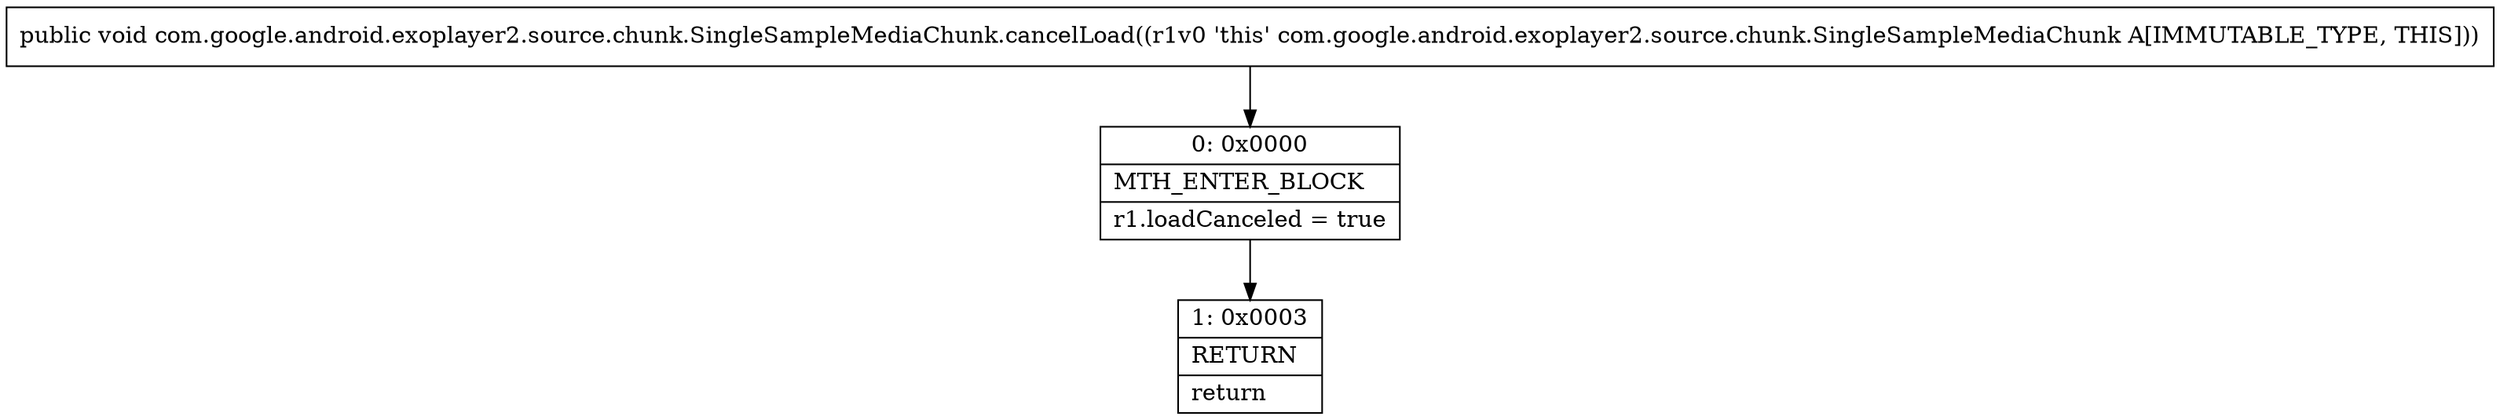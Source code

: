 digraph "CFG forcom.google.android.exoplayer2.source.chunk.SingleSampleMediaChunk.cancelLoad()V" {
Node_0 [shape=record,label="{0\:\ 0x0000|MTH_ENTER_BLOCK\l|r1.loadCanceled = true\l}"];
Node_1 [shape=record,label="{1\:\ 0x0003|RETURN\l|return\l}"];
MethodNode[shape=record,label="{public void com.google.android.exoplayer2.source.chunk.SingleSampleMediaChunk.cancelLoad((r1v0 'this' com.google.android.exoplayer2.source.chunk.SingleSampleMediaChunk A[IMMUTABLE_TYPE, THIS])) }"];
MethodNode -> Node_0;
Node_0 -> Node_1;
}

